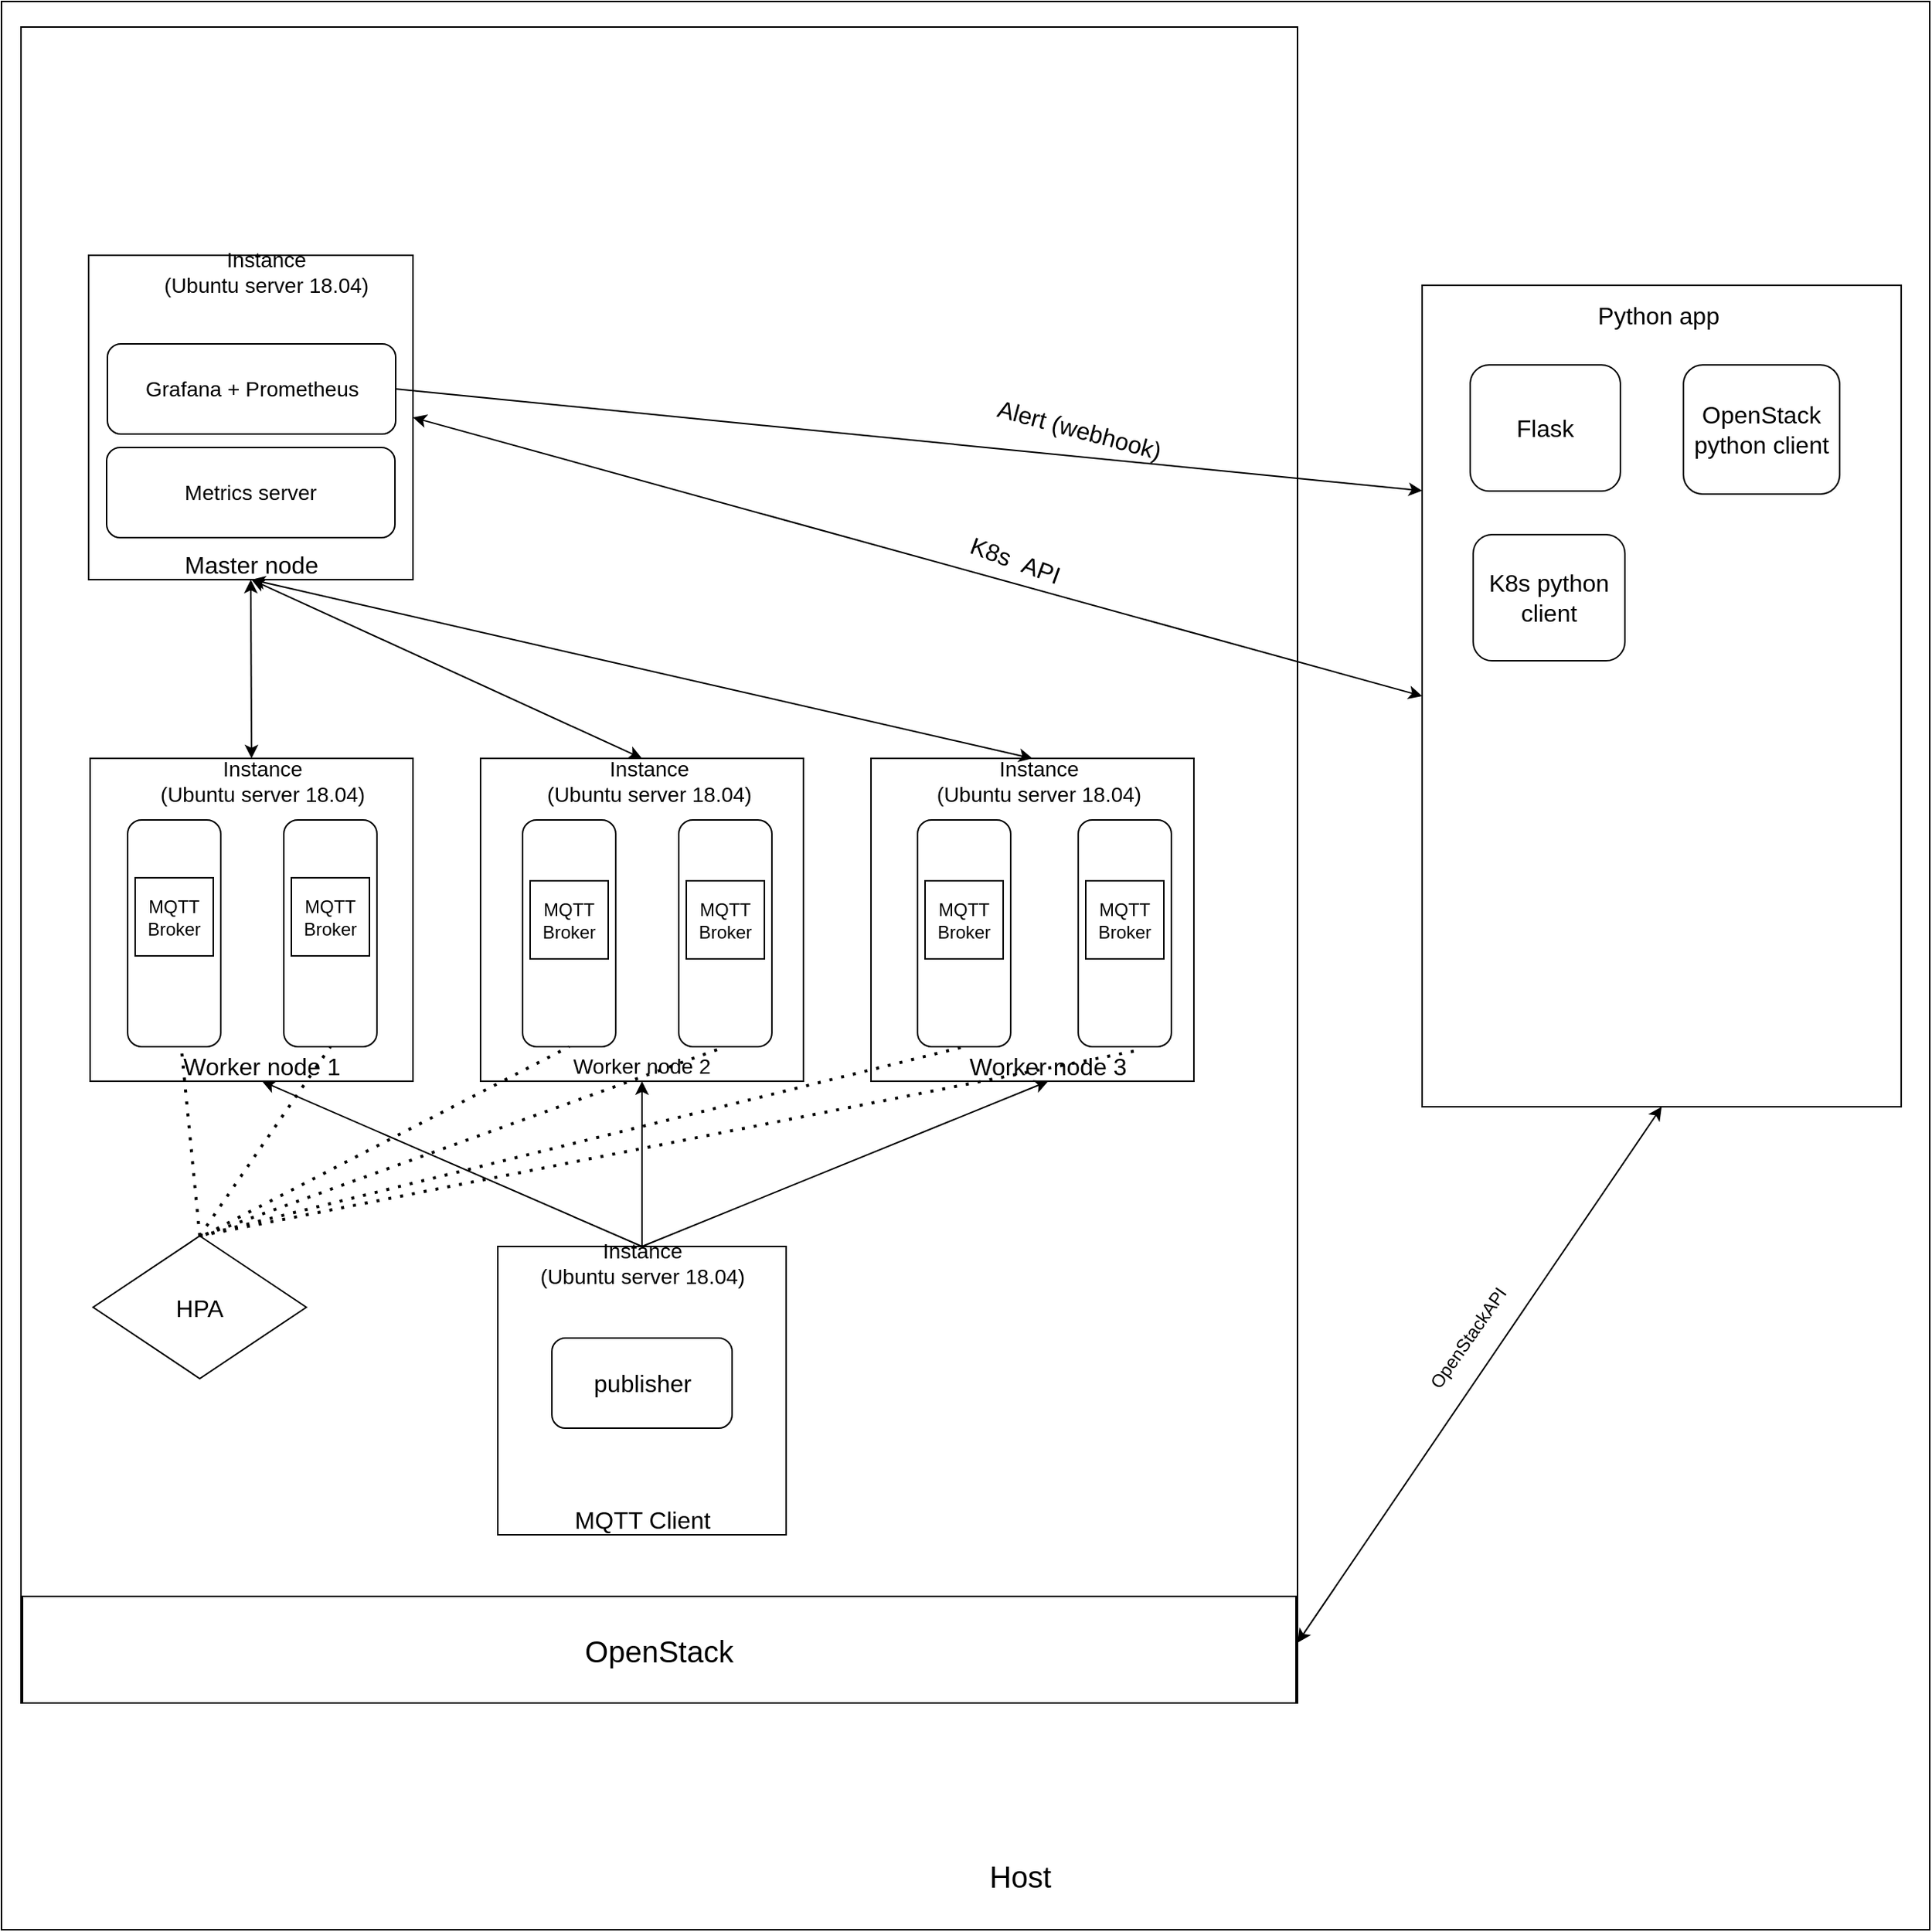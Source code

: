 <mxfile version="13.8.1" type="github"><diagram id="akiySh4ndM8hWV9pViOj" name="Page-1"><mxGraphModel dx="2431" dy="1414" grid="0" gridSize="10" guides="1" tooltips="1" connect="1" arrows="1" fold="1" page="1" pageScale="1" pageWidth="850" pageHeight="1100" math="0" shadow="0"><root><mxCell id="0"/><mxCell id="1" parent="0"/><mxCell id="2RPpBv-ypRBcheZqMVPd-1" value="" style="whiteSpace=wrap;html=1;aspect=fixed;" vertex="1" parent="1"><mxGeometry x="19" y="21" width="1284" height="1284" as="geometry"/></mxCell><mxCell id="2RPpBv-ypRBcheZqMVPd-3" value="" style="rounded=0;whiteSpace=wrap;html=1;" vertex="1" parent="1"><mxGeometry x="32" y="38" width="850" height="1116" as="geometry"/></mxCell><mxCell id="2RPpBv-ypRBcheZqMVPd-5" value="&lt;font style=&quot;font-size: 20px&quot;&gt;OpenStack&lt;/font&gt;" style="rounded=0;whiteSpace=wrap;html=1;" vertex="1" parent="1"><mxGeometry x="33" y="1083" width="848" height="71" as="geometry"/></mxCell><mxCell id="2RPpBv-ypRBcheZqMVPd-6" value="" style="whiteSpace=wrap;html=1;aspect=fixed;" vertex="1" parent="1"><mxGeometry x="78" y="525" width="215" height="215" as="geometry"/></mxCell><mxCell id="2RPpBv-ypRBcheZqMVPd-7" value="" style="whiteSpace=wrap;html=1;aspect=fixed;" vertex="1" parent="1"><mxGeometry x="338" y="525" width="215" height="215" as="geometry"/></mxCell><mxCell id="2RPpBv-ypRBcheZqMVPd-8" value="" style="whiteSpace=wrap;html=1;aspect=fixed;" vertex="1" parent="1"><mxGeometry x="598" y="525" width="215" height="215" as="geometry"/></mxCell><mxCell id="2RPpBv-ypRBcheZqMVPd-9" value="&lt;font style=&quot;font-size: 16px&quot;&gt;Worker node 1&lt;/font&gt;" style="text;html=1;strokeColor=none;fillColor=none;align=center;verticalAlign=middle;whiteSpace=wrap;rounded=0;" vertex="1" parent="1"><mxGeometry x="139" y="720" width="107" height="20" as="geometry"/></mxCell><mxCell id="2RPpBv-ypRBcheZqMVPd-10" value="&lt;font style=&quot;font-size: 14px&quot;&gt;Worker node 2&lt;/font&gt;" style="text;html=1;strokeColor=none;fillColor=none;align=center;verticalAlign=middle;whiteSpace=wrap;rounded=0;" vertex="1" parent="1"><mxGeometry x="391" y="720" width="109" height="20" as="geometry"/></mxCell><mxCell id="2RPpBv-ypRBcheZqMVPd-11" value="&lt;font style=&quot;font-size: 16px&quot;&gt;Worker node 3&lt;/font&gt;" style="text;html=1;strokeColor=none;fillColor=none;align=center;verticalAlign=middle;whiteSpace=wrap;rounded=0;" vertex="1" parent="1"><mxGeometry x="659" y="720" width="114" height="20" as="geometry"/></mxCell><mxCell id="2RPpBv-ypRBcheZqMVPd-12" value="" style="whiteSpace=wrap;html=1;aspect=fixed;" vertex="1" parent="1"><mxGeometry x="77" y="190" width="216" height="216" as="geometry"/></mxCell><mxCell id="2RPpBv-ypRBcheZqMVPd-13" value="&lt;font style=&quot;font-size: 16px&quot;&gt;Master node&lt;/font&gt;" style="text;html=1;strokeColor=none;fillColor=none;align=center;verticalAlign=middle;whiteSpace=wrap;rounded=0;" vertex="1" parent="1"><mxGeometry x="139" y="386" width="93" height="20" as="geometry"/></mxCell><mxCell id="2RPpBv-ypRBcheZqMVPd-14" value="" style="endArrow=classic;startArrow=classic;html=1;exitX=0.5;exitY=0;exitDx=0;exitDy=0;entryX=0.5;entryY=1;entryDx=0;entryDy=0;" edge="1" parent="1" source="2RPpBv-ypRBcheZqMVPd-6" target="2RPpBv-ypRBcheZqMVPd-12"><mxGeometry width="50" height="50" relative="1" as="geometry"><mxPoint x="401" y="580" as="sourcePoint"/><mxPoint x="451" y="530" as="targetPoint"/></mxGeometry></mxCell><mxCell id="2RPpBv-ypRBcheZqMVPd-15" value="" style="endArrow=classic;startArrow=classic;html=1;exitX=0.5;exitY=0;exitDx=0;exitDy=0;entryX=0.5;entryY=1;entryDx=0;entryDy=0;" edge="1" parent="1" source="2RPpBv-ypRBcheZqMVPd-7" target="2RPpBv-ypRBcheZqMVPd-13"><mxGeometry width="50" height="50" relative="1" as="geometry"><mxPoint x="195.5" y="535" as="sourcePoint"/><mxPoint x="195.5" y="416" as="targetPoint"/></mxGeometry></mxCell><mxCell id="2RPpBv-ypRBcheZqMVPd-16" value="" style="endArrow=classic;startArrow=classic;html=1;exitX=0.5;exitY=0;exitDx=0;exitDy=0;entryX=0.5;entryY=1;entryDx=0;entryDy=0;" edge="1" parent="1" source="2RPpBv-ypRBcheZqMVPd-8" target="2RPpBv-ypRBcheZqMVPd-13"><mxGeometry width="50" height="50" relative="1" as="geometry"><mxPoint x="205.5" y="545" as="sourcePoint"/><mxPoint x="205.5" y="426" as="targetPoint"/></mxGeometry></mxCell><mxCell id="2RPpBv-ypRBcheZqMVPd-17" value="" style="rounded=1;whiteSpace=wrap;html=1;" vertex="1" parent="1"><mxGeometry x="103" y="566" width="62" height="151" as="geometry"/></mxCell><mxCell id="2RPpBv-ypRBcheZqMVPd-18" value="" style="rounded=1;whiteSpace=wrap;html=1;" vertex="1" parent="1"><mxGeometry x="207" y="566" width="62" height="151" as="geometry"/></mxCell><mxCell id="2RPpBv-ypRBcheZqMVPd-19" value="" style="rounded=1;whiteSpace=wrap;html=1;" vertex="1" parent="1"><mxGeometry x="366" y="566" width="62" height="151" as="geometry"/></mxCell><mxCell id="2RPpBv-ypRBcheZqMVPd-20" value="" style="rounded=1;whiteSpace=wrap;html=1;" vertex="1" parent="1"><mxGeometry x="470" y="566" width="62" height="151" as="geometry"/></mxCell><mxCell id="2RPpBv-ypRBcheZqMVPd-21" value="" style="rounded=1;whiteSpace=wrap;html=1;" vertex="1" parent="1"><mxGeometry x="629" y="566" width="62" height="151" as="geometry"/></mxCell><mxCell id="2RPpBv-ypRBcheZqMVPd-22" value="" style="rounded=1;whiteSpace=wrap;html=1;" vertex="1" parent="1"><mxGeometry x="736" y="566" width="62" height="151" as="geometry"/></mxCell><mxCell id="2RPpBv-ypRBcheZqMVPd-23" value="MQTT Broker" style="whiteSpace=wrap;html=1;aspect=fixed;" vertex="1" parent="1"><mxGeometry x="108" y="604.5" width="52" height="52" as="geometry"/></mxCell><mxCell id="2RPpBv-ypRBcheZqMVPd-24" value="&lt;span&gt;MQTT Broker&lt;/span&gt;" style="whiteSpace=wrap;html=1;aspect=fixed;" vertex="1" parent="1"><mxGeometry x="212" y="604.5" width="52" height="52" as="geometry"/></mxCell><mxCell id="2RPpBv-ypRBcheZqMVPd-25" value="&lt;span&gt;MQTT Broker&lt;/span&gt;" style="whiteSpace=wrap;html=1;aspect=fixed;" vertex="1" parent="1"><mxGeometry x="371" y="606.5" width="52" height="52" as="geometry"/></mxCell><mxCell id="2RPpBv-ypRBcheZqMVPd-26" value="&lt;span&gt;MQTT Broker&lt;/span&gt;" style="whiteSpace=wrap;html=1;aspect=fixed;" vertex="1" parent="1"><mxGeometry x="475" y="606.5" width="52" height="52" as="geometry"/></mxCell><mxCell id="2RPpBv-ypRBcheZqMVPd-27" value="&lt;span&gt;MQTT Broker&lt;/span&gt;" style="whiteSpace=wrap;html=1;aspect=fixed;" vertex="1" parent="1"><mxGeometry x="634" y="606.5" width="52" height="52" as="geometry"/></mxCell><mxCell id="2RPpBv-ypRBcheZqMVPd-28" value="&lt;span&gt;MQTT Broker&lt;/span&gt;" style="whiteSpace=wrap;html=1;aspect=fixed;" vertex="1" parent="1"><mxGeometry x="741" y="606.5" width="52" height="52" as="geometry"/></mxCell><mxCell id="2RPpBv-ypRBcheZqMVPd-29" value="&lt;font style=&quot;font-size: 14px&quot;&gt;Grafana + Prometheus&lt;/font&gt;" style="rounded=1;whiteSpace=wrap;html=1;" vertex="1" parent="1"><mxGeometry x="89.5" y="249" width="192" height="60" as="geometry"/></mxCell><mxCell id="2RPpBv-ypRBcheZqMVPd-30" value="&lt;font style=&quot;font-size: 14px&quot;&gt;Metrics server&lt;/font&gt;" style="rounded=1;whiteSpace=wrap;html=1;" vertex="1" parent="1"><mxGeometry x="89" y="318" width="192" height="60" as="geometry"/></mxCell><mxCell id="2RPpBv-ypRBcheZqMVPd-31" value="" style="rounded=0;whiteSpace=wrap;html=1;" vertex="1" parent="1"><mxGeometry x="965" y="210" width="319" height="547" as="geometry"/></mxCell><mxCell id="2RPpBv-ypRBcheZqMVPd-32" value="&lt;font style=&quot;font-size: 16px&quot;&gt;Python app&lt;/font&gt;" style="text;html=1;strokeColor=none;fillColor=none;align=center;verticalAlign=middle;whiteSpace=wrap;rounded=0;" vertex="1" parent="1"><mxGeometry x="1079" y="210" width="87" height="39" as="geometry"/></mxCell><mxCell id="2RPpBv-ypRBcheZqMVPd-33" value="" style="endArrow=classic;startArrow=classic;html=1;entryX=0.5;entryY=1;entryDx=0;entryDy=0;exitX=1;exitY=0.964;exitDx=0;exitDy=0;exitPerimeter=0;" edge="1" parent="1" source="2RPpBv-ypRBcheZqMVPd-3" target="2RPpBv-ypRBcheZqMVPd-31"><mxGeometry width="50" height="50" relative="1" as="geometry"><mxPoint x="398" y="511" as="sourcePoint"/><mxPoint x="448" y="461" as="targetPoint"/><Array as="points"/></mxGeometry></mxCell><mxCell id="2RPpBv-ypRBcheZqMVPd-34" value="OpenStackAPI" style="text;html=1;strokeColor=none;fillColor=none;align=center;verticalAlign=middle;whiteSpace=wrap;rounded=0;rotation=-55;" vertex="1" parent="1"><mxGeometry x="976" y="901" width="40" height="20" as="geometry"/></mxCell><mxCell id="2RPpBv-ypRBcheZqMVPd-36" value="" style="endArrow=classic;startArrow=classic;html=1;exitX=1;exitY=0.5;exitDx=0;exitDy=0;entryX=0;entryY=0.5;entryDx=0;entryDy=0;" edge="1" parent="1" source="2RPpBv-ypRBcheZqMVPd-12" target="2RPpBv-ypRBcheZqMVPd-31"><mxGeometry width="50" height="50" relative="1" as="geometry"><mxPoint x="398" y="511" as="sourcePoint"/><mxPoint x="448" y="461" as="targetPoint"/></mxGeometry></mxCell><mxCell id="2RPpBv-ypRBcheZqMVPd-37" value="&lt;font style=&quot;font-size: 16px&quot;&gt;K8s &amp;nbsp;API&lt;/font&gt;" style="text;html=1;strokeColor=none;fillColor=none;align=center;verticalAlign=middle;whiteSpace=wrap;rounded=0;rotation=20;" vertex="1" parent="1"><mxGeometry x="630.85" y="382.5" width="127" height="20" as="geometry"/></mxCell><mxCell id="2RPpBv-ypRBcheZqMVPd-38" value="" style="endArrow=classic;html=1;exitX=1;exitY=0.5;exitDx=0;exitDy=0;entryX=0;entryY=0.25;entryDx=0;entryDy=0;" edge="1" parent="1" source="2RPpBv-ypRBcheZqMVPd-29" target="2RPpBv-ypRBcheZqMVPd-31"><mxGeometry width="50" height="50" relative="1" as="geometry"><mxPoint x="398" y="511" as="sourcePoint"/><mxPoint x="448" y="461" as="targetPoint"/></mxGeometry></mxCell><mxCell id="2RPpBv-ypRBcheZqMVPd-39" value="&lt;font style=&quot;font-size: 16px&quot;&gt;Alert (webhook)&lt;/font&gt;" style="text;html=1;strokeColor=none;fillColor=none;align=center;verticalAlign=middle;whiteSpace=wrap;rounded=0;rotation=15;" vertex="1" parent="1"><mxGeometry x="661" y="296" width="152" height="20" as="geometry"/></mxCell><mxCell id="2RPpBv-ypRBcheZqMVPd-40" value="&lt;font style=&quot;font-size: 16px&quot;&gt;Flask&lt;/font&gt;" style="rounded=1;whiteSpace=wrap;html=1;" vertex="1" parent="1"><mxGeometry x="997" y="263" width="100" height="84" as="geometry"/></mxCell><mxCell id="2RPpBv-ypRBcheZqMVPd-41" value="&lt;font style=&quot;font-size: 16px&quot;&gt;OpenStack python client&lt;/font&gt;" style="rounded=1;whiteSpace=wrap;html=1;" vertex="1" parent="1"><mxGeometry x="1139" y="263" width="104" height="86" as="geometry"/></mxCell><mxCell id="2RPpBv-ypRBcheZqMVPd-42" value="&lt;font style=&quot;font-size: 16px&quot;&gt;K8s python client&lt;/font&gt;" style="rounded=1;whiteSpace=wrap;html=1;" vertex="1" parent="1"><mxGeometry x="999" y="376" width="101" height="84" as="geometry"/></mxCell><mxCell id="2RPpBv-ypRBcheZqMVPd-44" value="" style="whiteSpace=wrap;html=1;aspect=fixed;" vertex="1" parent="1"><mxGeometry x="349.5" y="850" width="192" height="192" as="geometry"/></mxCell><mxCell id="2RPpBv-ypRBcheZqMVPd-45" value="&lt;font style=&quot;font-size: 16px&quot;&gt;MQTT Client&lt;/font&gt;" style="text;html=1;strokeColor=none;fillColor=none;align=center;verticalAlign=middle;whiteSpace=wrap;rounded=0;" vertex="1" parent="1"><mxGeometry x="395.75" y="1022" width="99.5" height="20" as="geometry"/></mxCell><mxCell id="2RPpBv-ypRBcheZqMVPd-47" value="" style="endArrow=classic;html=1;exitX=0.5;exitY=0;exitDx=0;exitDy=0;entryX=0.5;entryY=1;entryDx=0;entryDy=0;" edge="1" parent="1" source="2RPpBv-ypRBcheZqMVPd-44" target="2RPpBv-ypRBcheZqMVPd-9"><mxGeometry width="50" height="50" relative="1" as="geometry"><mxPoint x="399" y="730" as="sourcePoint"/><mxPoint x="449" y="680" as="targetPoint"/></mxGeometry></mxCell><mxCell id="2RPpBv-ypRBcheZqMVPd-48" value="" style="endArrow=classic;html=1;exitX=0.5;exitY=0;exitDx=0;exitDy=0;entryX=0.5;entryY=1;entryDx=0;entryDy=0;" edge="1" parent="1" source="2RPpBv-ypRBcheZqMVPd-44" target="2RPpBv-ypRBcheZqMVPd-11"><mxGeometry width="50" height="50" relative="1" as="geometry"><mxPoint x="455.5" y="860" as="sourcePoint"/><mxPoint x="195.5" y="750" as="targetPoint"/></mxGeometry></mxCell><mxCell id="2RPpBv-ypRBcheZqMVPd-49" value="" style="endArrow=classic;html=1;exitX=0.5;exitY=0;exitDx=0;exitDy=0;entryX=0.5;entryY=1;entryDx=0;entryDy=0;" edge="1" parent="1" source="2RPpBv-ypRBcheZqMVPd-44" target="2RPpBv-ypRBcheZqMVPd-10"><mxGeometry width="50" height="50" relative="1" as="geometry"><mxPoint x="465.5" y="870" as="sourcePoint"/><mxPoint x="205.5" y="760" as="targetPoint"/></mxGeometry></mxCell><mxCell id="2RPpBv-ypRBcheZqMVPd-50" value="&lt;font style=&quot;font-size: 16px&quot;&gt;publisher&lt;/font&gt;" style="rounded=1;whiteSpace=wrap;html=1;" vertex="1" parent="1"><mxGeometry x="385.5" y="911" width="120" height="60" as="geometry"/></mxCell><mxCell id="2RPpBv-ypRBcheZqMVPd-52" value="&lt;font style=&quot;font-size: 14px&quot;&gt;Instance&lt;br&gt;(Ubuntu server 18.04)&lt;/font&gt;" style="text;html=1;strokeColor=none;fillColor=none;align=center;verticalAlign=middle;whiteSpace=wrap;rounded=0;" vertex="1" parent="1"><mxGeometry x="120" y="190" width="151" height="21" as="geometry"/></mxCell><mxCell id="2RPpBv-ypRBcheZqMVPd-57" value="&lt;font style=&quot;font-size: 14px&quot;&gt;&lt;font style=&quot;font-size: 14px&quot;&gt;Instance&lt;/font&gt;&lt;br&gt;&lt;font style=&quot;font-size: 14px&quot;&gt;(Ubuntu server 18.04)&lt;/font&gt;&lt;/font&gt;" style="text;html=1;strokeColor=none;fillColor=none;align=center;verticalAlign=middle;whiteSpace=wrap;rounded=0;" vertex="1" parent="1"><mxGeometry x="96.5" y="529" width="192" height="21" as="geometry"/></mxCell><mxCell id="2RPpBv-ypRBcheZqMVPd-59" value="&lt;font style=&quot;font-size: 14px&quot;&gt;Instance&lt;br&gt;(Ubuntu server 18.04)&lt;/font&gt;" style="text;html=1;strokeColor=none;fillColor=none;align=center;verticalAlign=middle;whiteSpace=wrap;rounded=0;" vertex="1" parent="1"><mxGeometry x="380.5" y="529" width="138.5" height="21" as="geometry"/></mxCell><mxCell id="2RPpBv-ypRBcheZqMVPd-60" value="&lt;font style=&quot;font-size: 14px&quot;&gt;Instance&lt;br&gt;(Ubuntu server 18.04)&lt;/font&gt;" style="text;html=1;strokeColor=none;fillColor=none;align=center;verticalAlign=middle;whiteSpace=wrap;rounded=0;" vertex="1" parent="1"><mxGeometry x="638" y="529" width="144" height="21" as="geometry"/></mxCell><mxCell id="2RPpBv-ypRBcheZqMVPd-61" value="&lt;font style=&quot;font-size: 14px&quot;&gt;Instance&lt;br&gt;(Ubuntu server 18.04)&lt;/font&gt;" style="text;html=1;strokeColor=none;fillColor=none;align=center;verticalAlign=middle;whiteSpace=wrap;rounded=0;" vertex="1" parent="1"><mxGeometry x="369.75" y="850" width="151.5" height="21" as="geometry"/></mxCell><mxCell id="2RPpBv-ypRBcheZqMVPd-62" value="&lt;font style=&quot;font-size: 20px&quot;&gt;Host&lt;/font&gt;" style="text;html=1;strokeColor=none;fillColor=none;align=center;verticalAlign=middle;whiteSpace=wrap;rounded=0;" vertex="1" parent="1"><mxGeometry x="597" y="1233" width="201" height="72" as="geometry"/></mxCell><mxCell id="2RPpBv-ypRBcheZqMVPd-64" value="&lt;font style=&quot;font-size: 16px&quot;&gt;HPA&lt;/font&gt;" style="rhombus;whiteSpace=wrap;html=1;" vertex="1" parent="1"><mxGeometry x="80" y="843" width="142" height="95" as="geometry"/></mxCell><mxCell id="2RPpBv-ypRBcheZqMVPd-66" value="" style="endArrow=none;dashed=1;html=1;dashPattern=1 3;strokeWidth=2;exitX=0.5;exitY=0;exitDx=0;exitDy=0;entryX=0;entryY=0;entryDx=0;entryDy=0;" edge="1" parent="1" source="2RPpBv-ypRBcheZqMVPd-64" target="2RPpBv-ypRBcheZqMVPd-9"><mxGeometry width="50" height="50" relative="1" as="geometry"><mxPoint x="300" y="700" as="sourcePoint"/><mxPoint x="350" y="650" as="targetPoint"/></mxGeometry></mxCell><mxCell id="2RPpBv-ypRBcheZqMVPd-67" value="" style="endArrow=none;dashed=1;html=1;dashPattern=1 3;strokeWidth=2;exitX=0.5;exitY=0;exitDx=0;exitDy=0;entryX=0.5;entryY=1;entryDx=0;entryDy=0;" edge="1" parent="1" source="2RPpBv-ypRBcheZqMVPd-64" target="2RPpBv-ypRBcheZqMVPd-18"><mxGeometry width="50" height="50" relative="1" as="geometry"><mxPoint x="244" y="877" as="sourcePoint"/><mxPoint x="232" y="754" as="targetPoint"/></mxGeometry></mxCell><mxCell id="2RPpBv-ypRBcheZqMVPd-68" value="" style="endArrow=none;dashed=1;html=1;dashPattern=1 3;strokeWidth=2;exitX=0.5;exitY=0;exitDx=0;exitDy=0;entryX=0.5;entryY=1;entryDx=0;entryDy=0;" edge="1" parent="1" source="2RPpBv-ypRBcheZqMVPd-64" target="2RPpBv-ypRBcheZqMVPd-21"><mxGeometry width="50" height="50" relative="1" as="geometry"><mxPoint x="586" y="1068" as="sourcePoint"/><mxPoint x="574" y="945" as="targetPoint"/></mxGeometry></mxCell><mxCell id="2RPpBv-ypRBcheZqMVPd-69" value="" style="endArrow=none;dashed=1;html=1;dashPattern=1 3;strokeWidth=2;entryX=0.5;entryY=1;entryDx=0;entryDy=0;" edge="1" parent="1" target="2RPpBv-ypRBcheZqMVPd-19"><mxGeometry width="50" height="50" relative="1" as="geometry"><mxPoint x="155" y="842" as="sourcePoint"/><mxPoint x="200" y="949" as="targetPoint"/></mxGeometry></mxCell><mxCell id="2RPpBv-ypRBcheZqMVPd-70" value="" style="endArrow=none;dashed=1;html=1;dashPattern=1 3;strokeWidth=2;entryX=0.5;entryY=1;entryDx=0;entryDy=0;" edge="1" parent="1" target="2RPpBv-ypRBcheZqMVPd-20"><mxGeometry width="50" height="50" relative="1" as="geometry"><mxPoint x="155" y="842" as="sourcePoint"/><mxPoint x="252" y="928" as="targetPoint"/></mxGeometry></mxCell><mxCell id="2RPpBv-ypRBcheZqMVPd-72" value="" style="endArrow=none;dashed=1;html=1;dashPattern=1 3;strokeWidth=2;exitX=0.5;exitY=0;exitDx=0;exitDy=0;entryX=1;entryY=0;entryDx=0;entryDy=0;" edge="1" parent="1" source="2RPpBv-ypRBcheZqMVPd-64" target="2RPpBv-ypRBcheZqMVPd-11"><mxGeometry width="50" height="50" relative="1" as="geometry"><mxPoint x="211" y="903" as="sourcePoint"/><mxPoint x="199" y="780" as="targetPoint"/></mxGeometry></mxCell></root></mxGraphModel></diagram></mxfile>